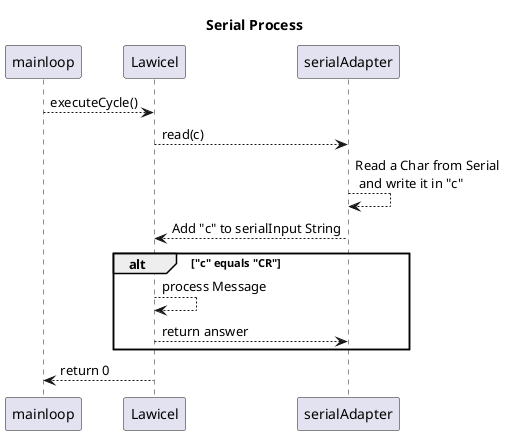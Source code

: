 @startuml

Title Serial Process
skinparam responseMessageBelowArrow true
mainloop --> Lawicel : executeCycle()
Lawicel --> serialAdapter : read(c)
serialAdapter --> serialAdapter : Read a Char from Serial \n and write it in "c"
serialAdapter --> Lawicel : Add "c" to serialInput String

alt "c" equals "CR"
    Lawicel --> Lawicel : process Message
    Lawicel --> serialAdapter : return answer
end
Lawicel --> mainloop : return 0

@enduml